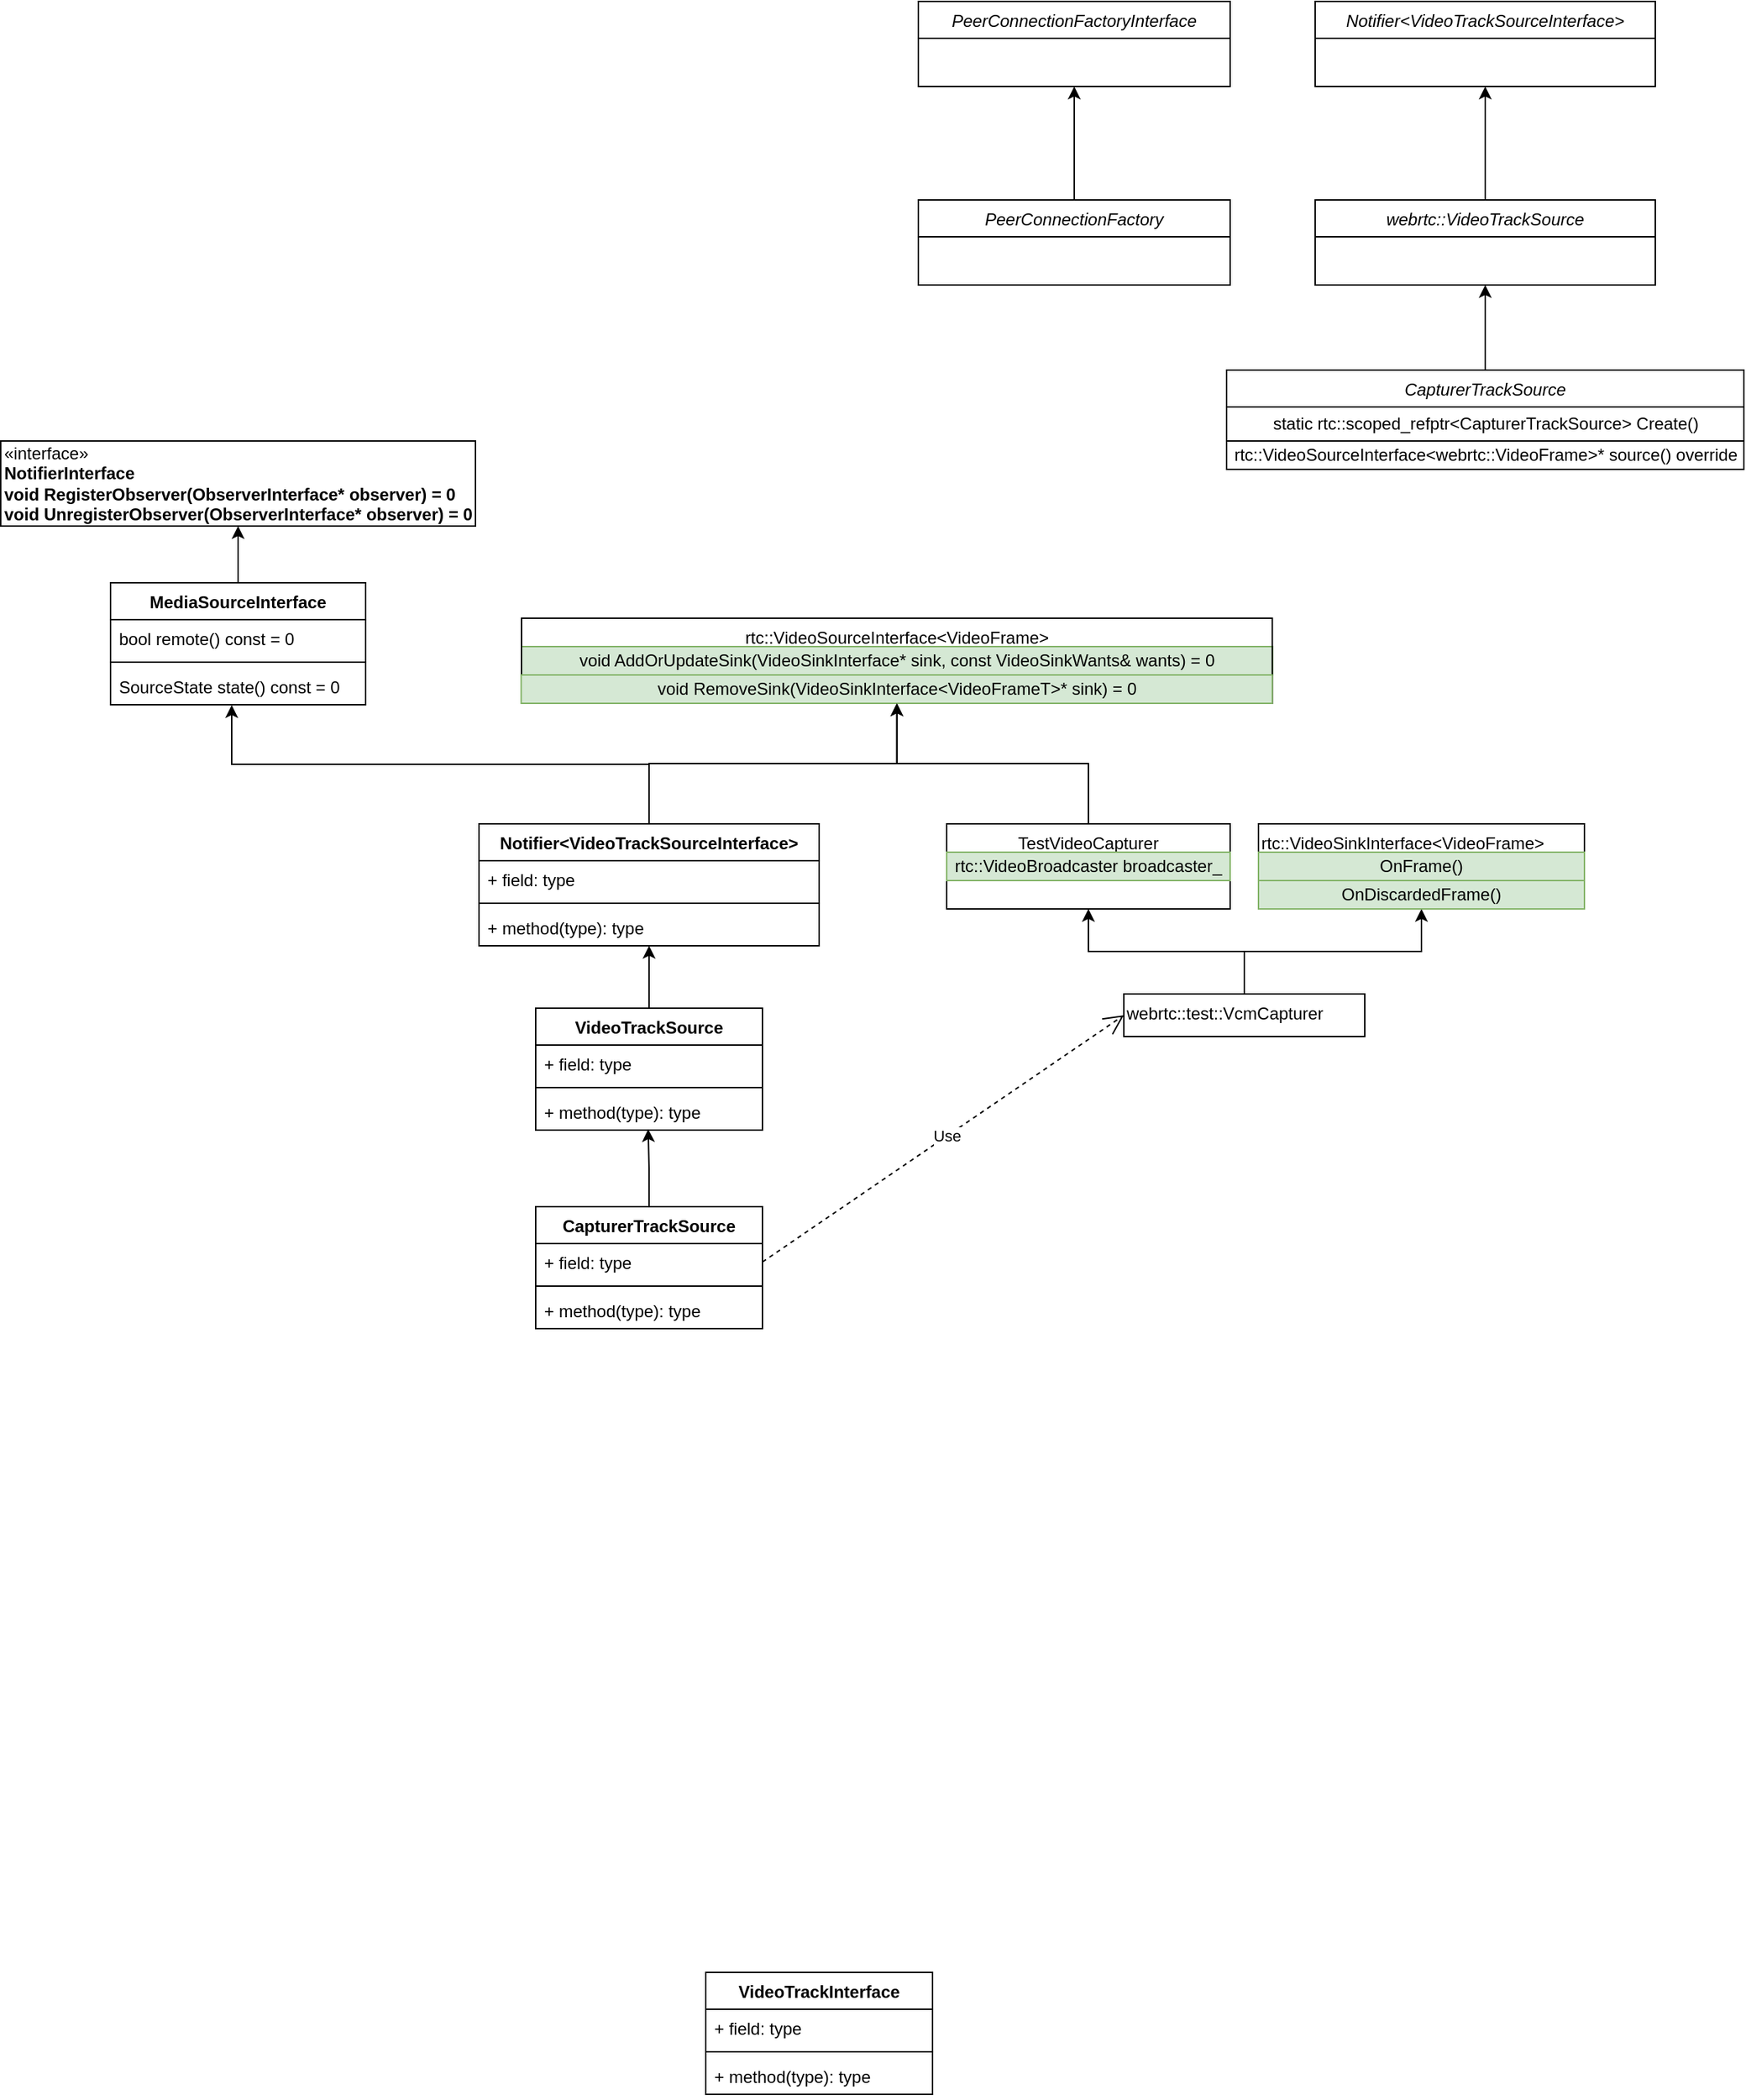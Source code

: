 <mxfile version="15.2.9" type="github">
  <diagram id="C5RBs43oDa-KdzZeNtuy" name="Page-1">
    <mxGraphModel dx="2249" dy="772" grid="1" gridSize="10" guides="1" tooltips="1" connect="1" arrows="1" fold="1" page="1" pageScale="1" pageWidth="827" pageHeight="1169" math="0" shadow="0">
      <root>
        <mxCell id="WIyWlLk6GJQsqaUBKTNV-0" />
        <mxCell id="WIyWlLk6GJQsqaUBKTNV-1" parent="WIyWlLk6GJQsqaUBKTNV-0" />
        <mxCell id="zkfFHV4jXpPFQw0GAbJ--0" value="PeerConnectionFactoryInterface" style="swimlane;fontStyle=2;align=center;verticalAlign=top;childLayout=stackLayout;horizontal=1;startSize=26;horizontalStack=0;resizeParent=1;resizeLast=0;collapsible=1;marginBottom=0;rounded=0;shadow=0;strokeWidth=1;fillColor=default;strokeColor=default;fontColor=default;" parent="WIyWlLk6GJQsqaUBKTNV-1" vertex="1">
          <mxGeometry x="220" y="120" width="220" height="60" as="geometry">
            <mxRectangle x="230" y="140" width="160" height="26" as="alternateBounds" />
          </mxGeometry>
        </mxCell>
        <mxCell id="JoFXOxbV63k-gSRTrEm3-1" style="edgeStyle=orthogonalEdgeStyle;rounded=0;orthogonalLoop=1;jettySize=auto;html=1;exitX=0.5;exitY=0;exitDx=0;exitDy=0;entryX=0.5;entryY=1;entryDx=0;entryDy=0;startSize=26;fillColor=default;strokeColor=default;fontColor=default;" parent="WIyWlLk6GJQsqaUBKTNV-1" source="JoFXOxbV63k-gSRTrEm3-0" target="zkfFHV4jXpPFQw0GAbJ--0" edge="1">
          <mxGeometry relative="1" as="geometry" />
        </mxCell>
        <mxCell id="JoFXOxbV63k-gSRTrEm3-0" value="PeerConnectionFactory" style="swimlane;fontStyle=2;align=center;verticalAlign=top;childLayout=stackLayout;horizontal=1;startSize=26;horizontalStack=0;resizeParent=1;resizeLast=0;collapsible=1;marginBottom=0;rounded=0;shadow=0;strokeWidth=1;fillColor=default;strokeColor=default;fontColor=default;" parent="WIyWlLk6GJQsqaUBKTNV-1" vertex="1">
          <mxGeometry x="220" y="260" width="220" height="60" as="geometry">
            <mxRectangle x="220" y="260" width="160" height="26" as="alternateBounds" />
          </mxGeometry>
        </mxCell>
        <mxCell id="p7KayZ5e3qQGaBq0iAXb-0" value="Notifier&lt;VideoTrackSourceInterface&gt;" style="swimlane;fontStyle=2;align=center;verticalAlign=top;childLayout=stackLayout;horizontal=1;startSize=26;horizontalStack=0;resizeParent=1;resizeLast=0;collapsible=1;marginBottom=0;rounded=0;shadow=0;strokeWidth=1;fillColor=default;strokeColor=default;fontColor=default;" parent="WIyWlLk6GJQsqaUBKTNV-1" vertex="1">
          <mxGeometry x="500" y="120" width="240" height="60" as="geometry">
            <mxRectangle x="230" y="140" width="160" height="26" as="alternateBounds" />
          </mxGeometry>
        </mxCell>
        <mxCell id="p7KayZ5e3qQGaBq0iAXb-1" style="edgeStyle=orthogonalEdgeStyle;rounded=0;orthogonalLoop=1;jettySize=auto;html=1;exitX=0.5;exitY=0;exitDx=0;exitDy=0;entryX=0.5;entryY=1;entryDx=0;entryDy=0;startSize=26;fillColor=default;strokeColor=default;fontColor=default;" parent="WIyWlLk6GJQsqaUBKTNV-1" source="p7KayZ5e3qQGaBq0iAXb-2" target="p7KayZ5e3qQGaBq0iAXb-0" edge="1">
          <mxGeometry relative="1" as="geometry" />
        </mxCell>
        <mxCell id="p7KayZ5e3qQGaBq0iAXb-2" value="webrtc::VideoTrackSource" style="swimlane;fontStyle=2;align=center;verticalAlign=top;childLayout=stackLayout;horizontal=1;startSize=26;horizontalStack=0;resizeParent=1;resizeLast=0;collapsible=1;marginBottom=0;rounded=0;shadow=0;strokeWidth=1;fillColor=default;strokeColor=default;fontColor=default;" parent="WIyWlLk6GJQsqaUBKTNV-1" vertex="1">
          <mxGeometry x="500" y="260" width="240" height="60" as="geometry">
            <mxRectangle x="230" y="140" width="160" height="26" as="alternateBounds" />
          </mxGeometry>
        </mxCell>
        <mxCell id="p7KayZ5e3qQGaBq0iAXb-4" style="edgeStyle=orthogonalEdgeStyle;rounded=0;orthogonalLoop=1;jettySize=auto;html=1;exitX=0.5;exitY=0;exitDx=0;exitDy=0;entryX=0.5;entryY=1;entryDx=0;entryDy=0;fontColor=default;strokeColor=default;fillColor=default;" parent="WIyWlLk6GJQsqaUBKTNV-1" source="p7KayZ5e3qQGaBq0iAXb-3" target="p7KayZ5e3qQGaBq0iAXb-2" edge="1">
          <mxGeometry relative="1" as="geometry" />
        </mxCell>
        <mxCell id="p7KayZ5e3qQGaBq0iAXb-3" value="CapturerTrackSource" style="swimlane;fontStyle=2;align=center;verticalAlign=top;childLayout=stackLayout;horizontal=1;startSize=26;horizontalStack=0;resizeParent=1;resizeLast=0;collapsible=1;marginBottom=0;rounded=0;shadow=0;strokeWidth=1;fillColor=default;strokeColor=default;fontColor=default;" parent="WIyWlLk6GJQsqaUBKTNV-1" vertex="1">
          <mxGeometry x="437.5" y="380" width="365" height="70" as="geometry">
            <mxRectangle x="230" y="140" width="160" height="26" as="alternateBounds" />
          </mxGeometry>
        </mxCell>
        <mxCell id="p7KayZ5e3qQGaBq0iAXb-7" value="static rtc::scoped_refptr&amp;lt;CapturerTrackSource&amp;gt; Create()" style="rounded=0;whiteSpace=wrap;html=1;fontColor=default;strokeColor=default;fillColor=default;" parent="p7KayZ5e3qQGaBq0iAXb-3" vertex="1">
          <mxGeometry y="26" width="365" height="24" as="geometry" />
        </mxCell>
        <mxCell id="dP86Xrbdf1AUeSo-aDk7-17" value="rtc::VideoSourceInterface&amp;lt;webrtc::VideoFrame&amp;gt;* source() override" style="text;html=1;align=center;verticalAlign=middle;resizable=0;points=[];autosize=1;strokeColor=none;fillColor=none;" vertex="1" parent="p7KayZ5e3qQGaBq0iAXb-3">
          <mxGeometry y="50" width="365" height="20" as="geometry" />
        </mxCell>
        <mxCell id="p7KayZ5e3qQGaBq0iAXb-16" style="edgeStyle=orthogonalEdgeStyle;rounded=0;orthogonalLoop=1;jettySize=auto;html=1;exitX=0.5;exitY=0;exitDx=0;exitDy=0;fontColor=default;strokeColor=default;fillColor=default;" parent="WIyWlLk6GJQsqaUBKTNV-1" source="p7KayZ5e3qQGaBq0iAXb-13" target="p7KayZ5e3qQGaBq0iAXb-14" edge="1">
          <mxGeometry relative="1" as="geometry" />
        </mxCell>
        <mxCell id="p7KayZ5e3qQGaBq0iAXb-17" style="edgeStyle=orthogonalEdgeStyle;rounded=0;orthogonalLoop=1;jettySize=auto;html=1;exitX=0.5;exitY=0;exitDx=0;exitDy=0;entryX=0.5;entryY=1;entryDx=0;entryDy=0;fontColor=default;strokeColor=default;fillColor=default;" parent="WIyWlLk6GJQsqaUBKTNV-1" source="p7KayZ5e3qQGaBq0iAXb-13" target="p7KayZ5e3qQGaBq0iAXb-15" edge="1">
          <mxGeometry relative="1" as="geometry" />
        </mxCell>
        <mxCell id="p7KayZ5e3qQGaBq0iAXb-13" value="webrtc::test::VcmCapturer" style="text;whiteSpace=wrap;html=1;fontColor=default;strokeColor=default;" parent="WIyWlLk6GJQsqaUBKTNV-1" vertex="1">
          <mxGeometry x="365" y="820" width="170" height="30" as="geometry" />
        </mxCell>
        <mxCell id="dP86Xrbdf1AUeSo-aDk7-6" value="" style="edgeStyle=orthogonalEdgeStyle;rounded=0;orthogonalLoop=1;jettySize=auto;html=1;jumpStyle=none;" edge="1" parent="WIyWlLk6GJQsqaUBKTNV-1" source="p7KayZ5e3qQGaBq0iAXb-14" target="dP86Xrbdf1AUeSo-aDk7-5">
          <mxGeometry relative="1" as="geometry" />
        </mxCell>
        <mxCell id="p7KayZ5e3qQGaBq0iAXb-14" value="TestVideoCapturer" style="text;whiteSpace=wrap;html=1;fontColor=default;strokeColor=default;align=center;" parent="WIyWlLk6GJQsqaUBKTNV-1" vertex="1">
          <mxGeometry x="240" y="700" width="200" height="60" as="geometry" />
        </mxCell>
        <mxCell id="p7KayZ5e3qQGaBq0iAXb-15" value="rtc::VideoSinkInterface&amp;lt;VideoFrame&amp;gt;" style="text;whiteSpace=wrap;html=1;fontColor=default;strokeColor=default;align=left;" parent="WIyWlLk6GJQsqaUBKTNV-1" vertex="1">
          <mxGeometry x="460" y="700" width="230" height="60" as="geometry" />
        </mxCell>
        <mxCell id="dP86Xrbdf1AUeSo-aDk7-1" value="rtc::VideoBroadcaster broadcaster_" style="text;html=1;strokeColor=#82b366;fillColor=#d5e8d4;align=center;verticalAlign=middle;whiteSpace=wrap;rounded=0;" vertex="1" parent="WIyWlLk6GJQsqaUBKTNV-1">
          <mxGeometry x="240" y="720" width="200" height="20" as="geometry" />
        </mxCell>
        <mxCell id="dP86Xrbdf1AUeSo-aDk7-2" value="&lt;div style=&quot;text-align: left&quot;&gt;&lt;span&gt;OnFrame()&lt;/span&gt;&lt;/div&gt;" style="text;html=1;strokeColor=#82b366;fillColor=#d5e8d4;align=center;verticalAlign=middle;whiteSpace=wrap;rounded=0;" vertex="1" parent="WIyWlLk6GJQsqaUBKTNV-1">
          <mxGeometry x="460" y="720" width="230" height="20" as="geometry" />
        </mxCell>
        <mxCell id="dP86Xrbdf1AUeSo-aDk7-4" value="&lt;div style=&quot;text-align: left&quot;&gt;&lt;span&gt;&lt;font face=&quot;helvetica&quot;&gt;OnDiscardedFrame()&lt;/font&gt;&lt;/span&gt;&lt;/div&gt;" style="text;html=1;strokeColor=#82b366;fillColor=#d5e8d4;align=center;verticalAlign=middle;whiteSpace=wrap;rounded=0;" vertex="1" parent="WIyWlLk6GJQsqaUBKTNV-1">
          <mxGeometry x="460" y="740" width="230" height="20" as="geometry" />
        </mxCell>
        <mxCell id="dP86Xrbdf1AUeSo-aDk7-10" value="" style="group" vertex="1" connectable="0" parent="WIyWlLk6GJQsqaUBKTNV-1">
          <mxGeometry x="-60" y="555" width="540" height="60" as="geometry" />
        </mxCell>
        <mxCell id="dP86Xrbdf1AUeSo-aDk7-9" value="void AddOrUpdateSink(VideoSinkInterface* sink, const VideoSinkWants&amp;amp; wants) = 0" style="text;html=1;strokeColor=#82b366;fillColor=#d5e8d4;align=center;verticalAlign=middle;whiteSpace=wrap;rounded=0;" vertex="1" parent="dP86Xrbdf1AUeSo-aDk7-10">
          <mxGeometry y="20" width="530" height="20" as="geometry" />
        </mxCell>
        <mxCell id="dP86Xrbdf1AUeSo-aDk7-12" value="void RemoveSink(VideoSinkInterface&amp;lt;VideoFrameT&amp;gt;* sink) = 0" style="text;html=1;strokeColor=none;fillColor=none;align=center;verticalAlign=middle;whiteSpace=wrap;rounded=0;" vertex="1" parent="dP86Xrbdf1AUeSo-aDk7-10">
          <mxGeometry x="-0.25" y="40" width="540.25" height="20" as="geometry" />
        </mxCell>
        <mxCell id="dP86Xrbdf1AUeSo-aDk7-14" value="" style="group" vertex="1" connectable="0" parent="dP86Xrbdf1AUeSo-aDk7-10">
          <mxGeometry x="-0.25" width="540.25" height="60" as="geometry" />
        </mxCell>
        <mxCell id="dP86Xrbdf1AUeSo-aDk7-5" value="rtc::VideoSourceInterface&amp;lt;VideoFrame&amp;gt;" style="text;whiteSpace=wrap;html=1;fontColor=default;strokeColor=default;align=center;" vertex="1" parent="dP86Xrbdf1AUeSo-aDk7-14">
          <mxGeometry x="0.25" width="529.75" height="60" as="geometry" />
        </mxCell>
        <mxCell id="dP86Xrbdf1AUeSo-aDk7-13" value="void RemoveSink(VideoSinkInterface&amp;lt;VideoFrameT&amp;gt;* sink) = 0" style="text;html=1;strokeColor=#82b366;fillColor=#d5e8d4;align=center;verticalAlign=middle;whiteSpace=wrap;rounded=0;" vertex="1" parent="dP86Xrbdf1AUeSo-aDk7-14">
          <mxGeometry y="40" width="530" height="20" as="geometry" />
        </mxCell>
        <mxCell id="dP86Xrbdf1AUeSo-aDk7-22" value="" style="edgeStyle=orthogonalEdgeStyle;rounded=0;jumpStyle=none;orthogonalLoop=1;jettySize=auto;html=1;" edge="1" parent="WIyWlLk6GJQsqaUBKTNV-1" source="dP86Xrbdf1AUeSo-aDk7-18" target="dP86Xrbdf1AUeSo-aDk7-13">
          <mxGeometry relative="1" as="geometry" />
        </mxCell>
        <mxCell id="dP86Xrbdf1AUeSo-aDk7-28" style="edgeStyle=orthogonalEdgeStyle;rounded=0;jumpStyle=none;orthogonalLoop=1;jettySize=auto;html=1;entryX=0.475;entryY=1.011;entryDx=0;entryDy=0;entryPerimeter=0;" edge="1" parent="WIyWlLk6GJQsqaUBKTNV-1" source="dP86Xrbdf1AUeSo-aDk7-18" target="dP86Xrbdf1AUeSo-aDk7-26">
          <mxGeometry relative="1" as="geometry">
            <mxPoint x="-220" y="660" as="targetPoint" />
          </mxGeometry>
        </mxCell>
        <mxCell id="dP86Xrbdf1AUeSo-aDk7-18" value="Notifier&lt;VideoTrackSourceInterface&gt;" style="swimlane;fontStyle=1;align=center;verticalAlign=top;childLayout=stackLayout;horizontal=1;startSize=26;horizontalStack=0;resizeParent=1;resizeParentMax=0;resizeLast=0;collapsible=1;marginBottom=0;" vertex="1" parent="WIyWlLk6GJQsqaUBKTNV-1">
          <mxGeometry x="-90" y="700" width="240" height="86" as="geometry" />
        </mxCell>
        <mxCell id="dP86Xrbdf1AUeSo-aDk7-19" value="+ field: type" style="text;strokeColor=none;fillColor=none;align=left;verticalAlign=top;spacingLeft=4;spacingRight=4;overflow=hidden;rotatable=0;points=[[0,0.5],[1,0.5]];portConstraint=eastwest;" vertex="1" parent="dP86Xrbdf1AUeSo-aDk7-18">
          <mxGeometry y="26" width="240" height="26" as="geometry" />
        </mxCell>
        <mxCell id="dP86Xrbdf1AUeSo-aDk7-20" value="" style="line;strokeWidth=1;fillColor=none;align=left;verticalAlign=middle;spacingTop=-1;spacingLeft=3;spacingRight=3;rotatable=0;labelPosition=right;points=[];portConstraint=eastwest;" vertex="1" parent="dP86Xrbdf1AUeSo-aDk7-18">
          <mxGeometry y="52" width="240" height="8" as="geometry" />
        </mxCell>
        <mxCell id="dP86Xrbdf1AUeSo-aDk7-21" value="+ method(type): type" style="text;strokeColor=none;fillColor=none;align=left;verticalAlign=top;spacingLeft=4;spacingRight=4;overflow=hidden;rotatable=0;points=[[0,0.5],[1,0.5]];portConstraint=eastwest;" vertex="1" parent="dP86Xrbdf1AUeSo-aDk7-18">
          <mxGeometry y="60" width="240" height="26" as="geometry" />
        </mxCell>
        <mxCell id="dP86Xrbdf1AUeSo-aDk7-31" value="" style="edgeStyle=orthogonalEdgeStyle;rounded=0;jumpStyle=none;orthogonalLoop=1;jettySize=auto;html=1;" edge="1" parent="WIyWlLk6GJQsqaUBKTNV-1" source="dP86Xrbdf1AUeSo-aDk7-23" target="dP86Xrbdf1AUeSo-aDk7-30">
          <mxGeometry relative="1" as="geometry" />
        </mxCell>
        <mxCell id="dP86Xrbdf1AUeSo-aDk7-23" value="MediaSourceInterface" style="swimlane;fontStyle=1;align=center;verticalAlign=top;childLayout=stackLayout;horizontal=1;startSize=26;horizontalStack=0;resizeParent=1;resizeParentMax=0;resizeLast=0;collapsible=1;marginBottom=0;" vertex="1" parent="WIyWlLk6GJQsqaUBKTNV-1">
          <mxGeometry x="-350" y="530" width="180" height="86" as="geometry" />
        </mxCell>
        <mxCell id="dP86Xrbdf1AUeSo-aDk7-24" value="bool remote() const = 0" style="text;strokeColor=none;fillColor=none;align=left;verticalAlign=top;spacingLeft=4;spacingRight=4;overflow=hidden;rotatable=0;points=[[0,0.5],[1,0.5]];portConstraint=eastwest;" vertex="1" parent="dP86Xrbdf1AUeSo-aDk7-23">
          <mxGeometry y="26" width="180" height="26" as="geometry" />
        </mxCell>
        <mxCell id="dP86Xrbdf1AUeSo-aDk7-25" value="" style="line;strokeWidth=1;fillColor=none;align=left;verticalAlign=middle;spacingTop=-1;spacingLeft=3;spacingRight=3;rotatable=0;labelPosition=right;points=[];portConstraint=eastwest;" vertex="1" parent="dP86Xrbdf1AUeSo-aDk7-23">
          <mxGeometry y="52" width="180" height="8" as="geometry" />
        </mxCell>
        <mxCell id="dP86Xrbdf1AUeSo-aDk7-26" value="SourceState state() const = 0" style="text;strokeColor=none;fillColor=none;align=left;verticalAlign=top;spacingLeft=4;spacingRight=4;overflow=hidden;rotatable=0;points=[[0,0.5],[1,0.5]];portConstraint=eastwest;" vertex="1" parent="dP86Xrbdf1AUeSo-aDk7-23">
          <mxGeometry y="60" width="180" height="26" as="geometry" />
        </mxCell>
        <mxCell id="dP86Xrbdf1AUeSo-aDk7-30" value="«interface»&lt;br&gt;&lt;b&gt;NotifierInterface&lt;/b&gt;&lt;br&gt;&lt;b&gt;void RegisterObserver(ObserverInterface* observer) = 0&lt;/b&gt;&lt;br&gt;&lt;b&gt;void UnregisterObserver(ObserverInterface* observer) = 0&lt;/b&gt;" style="html=1;align=left;" vertex="1" parent="WIyWlLk6GJQsqaUBKTNV-1">
          <mxGeometry x="-427.5" y="430" width="335" height="60" as="geometry" />
        </mxCell>
        <mxCell id="dP86Xrbdf1AUeSo-aDk7-37" style="edgeStyle=orthogonalEdgeStyle;rounded=0;jumpStyle=none;orthogonalLoop=1;jettySize=auto;html=1;entryX=0.5;entryY=1;entryDx=0;entryDy=0;" edge="1" parent="WIyWlLk6GJQsqaUBKTNV-1" source="dP86Xrbdf1AUeSo-aDk7-32" target="dP86Xrbdf1AUeSo-aDk7-18">
          <mxGeometry relative="1" as="geometry">
            <mxPoint x="30" y="790" as="targetPoint" />
          </mxGeometry>
        </mxCell>
        <mxCell id="dP86Xrbdf1AUeSo-aDk7-32" value="VideoTrackSource" style="swimlane;fontStyle=1;align=center;verticalAlign=top;childLayout=stackLayout;horizontal=1;startSize=26;horizontalStack=0;resizeParent=1;resizeParentMax=0;resizeLast=0;collapsible=1;marginBottom=0;" vertex="1" parent="WIyWlLk6GJQsqaUBKTNV-1">
          <mxGeometry x="-50" y="830" width="160" height="86" as="geometry" />
        </mxCell>
        <mxCell id="dP86Xrbdf1AUeSo-aDk7-33" value="+ field: type" style="text;strokeColor=none;fillColor=none;align=left;verticalAlign=top;spacingLeft=4;spacingRight=4;overflow=hidden;rotatable=0;points=[[0,0.5],[1,0.5]];portConstraint=eastwest;" vertex="1" parent="dP86Xrbdf1AUeSo-aDk7-32">
          <mxGeometry y="26" width="160" height="26" as="geometry" />
        </mxCell>
        <mxCell id="dP86Xrbdf1AUeSo-aDk7-34" value="" style="line;strokeWidth=1;fillColor=none;align=left;verticalAlign=middle;spacingTop=-1;spacingLeft=3;spacingRight=3;rotatable=0;labelPosition=right;points=[];portConstraint=eastwest;" vertex="1" parent="dP86Xrbdf1AUeSo-aDk7-32">
          <mxGeometry y="52" width="160" height="8" as="geometry" />
        </mxCell>
        <mxCell id="dP86Xrbdf1AUeSo-aDk7-35" value="+ method(type): type" style="text;strokeColor=none;fillColor=none;align=left;verticalAlign=top;spacingLeft=4;spacingRight=4;overflow=hidden;rotatable=0;points=[[0,0.5],[1,0.5]];portConstraint=eastwest;" vertex="1" parent="dP86Xrbdf1AUeSo-aDk7-32">
          <mxGeometry y="60" width="160" height="26" as="geometry" />
        </mxCell>
        <mxCell id="dP86Xrbdf1AUeSo-aDk7-42" value="" style="edgeStyle=orthogonalEdgeStyle;rounded=0;jumpStyle=none;orthogonalLoop=1;jettySize=auto;html=1;entryX=0.496;entryY=0.974;entryDx=0;entryDy=0;entryPerimeter=0;" edge="1" parent="WIyWlLk6GJQsqaUBKTNV-1" source="dP86Xrbdf1AUeSo-aDk7-38" target="dP86Xrbdf1AUeSo-aDk7-35">
          <mxGeometry relative="1" as="geometry">
            <mxPoint x="30" y="910" as="targetPoint" />
          </mxGeometry>
        </mxCell>
        <mxCell id="dP86Xrbdf1AUeSo-aDk7-38" value="CapturerTrackSource" style="swimlane;fontStyle=1;align=center;verticalAlign=top;childLayout=stackLayout;horizontal=1;startSize=26;horizontalStack=0;resizeParent=1;resizeParentMax=0;resizeLast=0;collapsible=1;marginBottom=0;" vertex="1" parent="WIyWlLk6GJQsqaUBKTNV-1">
          <mxGeometry x="-50" y="970" width="160" height="86" as="geometry" />
        </mxCell>
        <mxCell id="dP86Xrbdf1AUeSo-aDk7-39" value="+ field: type" style="text;strokeColor=none;fillColor=none;align=left;verticalAlign=top;spacingLeft=4;spacingRight=4;overflow=hidden;rotatable=0;points=[[0,0.5],[1,0.5]];portConstraint=eastwest;" vertex="1" parent="dP86Xrbdf1AUeSo-aDk7-38">
          <mxGeometry y="26" width="160" height="26" as="geometry" />
        </mxCell>
        <mxCell id="dP86Xrbdf1AUeSo-aDk7-40" value="" style="line;strokeWidth=1;fillColor=none;align=left;verticalAlign=middle;spacingTop=-1;spacingLeft=3;spacingRight=3;rotatable=0;labelPosition=right;points=[];portConstraint=eastwest;" vertex="1" parent="dP86Xrbdf1AUeSo-aDk7-38">
          <mxGeometry y="52" width="160" height="8" as="geometry" />
        </mxCell>
        <mxCell id="dP86Xrbdf1AUeSo-aDk7-41" value="+ method(type): type" style="text;strokeColor=none;fillColor=none;align=left;verticalAlign=top;spacingLeft=4;spacingRight=4;overflow=hidden;rotatable=0;points=[[0,0.5],[1,0.5]];portConstraint=eastwest;" vertex="1" parent="dP86Xrbdf1AUeSo-aDk7-38">
          <mxGeometry y="60" width="160" height="26" as="geometry" />
        </mxCell>
        <mxCell id="dP86Xrbdf1AUeSo-aDk7-44" value="Use" style="endArrow=open;endSize=12;dashed=1;html=1;exitX=1;exitY=0.5;exitDx=0;exitDy=0;entryX=0;entryY=0.5;entryDx=0;entryDy=0;" edge="1" parent="WIyWlLk6GJQsqaUBKTNV-1" source="dP86Xrbdf1AUeSo-aDk7-39" target="p7KayZ5e3qQGaBq0iAXb-13">
          <mxGeometry x="0.021" width="160" relative="1" as="geometry">
            <mxPoint x="50" y="850" as="sourcePoint" />
            <mxPoint x="210" y="850" as="targetPoint" />
            <mxPoint as="offset" />
          </mxGeometry>
        </mxCell>
        <mxCell id="dP86Xrbdf1AUeSo-aDk7-45" value="VideoTrackInterface" style="swimlane;fontStyle=1;align=center;verticalAlign=top;childLayout=stackLayout;horizontal=1;startSize=26;horizontalStack=0;resizeParent=1;resizeParentMax=0;resizeLast=0;collapsible=1;marginBottom=0;" vertex="1" parent="WIyWlLk6GJQsqaUBKTNV-1">
          <mxGeometry x="70" y="1510" width="160" height="86" as="geometry" />
        </mxCell>
        <mxCell id="dP86Xrbdf1AUeSo-aDk7-46" value="+ field: type" style="text;strokeColor=none;fillColor=none;align=left;verticalAlign=top;spacingLeft=4;spacingRight=4;overflow=hidden;rotatable=0;points=[[0,0.5],[1,0.5]];portConstraint=eastwest;" vertex="1" parent="dP86Xrbdf1AUeSo-aDk7-45">
          <mxGeometry y="26" width="160" height="26" as="geometry" />
        </mxCell>
        <mxCell id="dP86Xrbdf1AUeSo-aDk7-47" value="" style="line;strokeWidth=1;fillColor=none;align=left;verticalAlign=middle;spacingTop=-1;spacingLeft=3;spacingRight=3;rotatable=0;labelPosition=right;points=[];portConstraint=eastwest;" vertex="1" parent="dP86Xrbdf1AUeSo-aDk7-45">
          <mxGeometry y="52" width="160" height="8" as="geometry" />
        </mxCell>
        <mxCell id="dP86Xrbdf1AUeSo-aDk7-48" value="+ method(type): type" style="text;strokeColor=none;fillColor=none;align=left;verticalAlign=top;spacingLeft=4;spacingRight=4;overflow=hidden;rotatable=0;points=[[0,0.5],[1,0.5]];portConstraint=eastwest;" vertex="1" parent="dP86Xrbdf1AUeSo-aDk7-45">
          <mxGeometry y="60" width="160" height="26" as="geometry" />
        </mxCell>
      </root>
    </mxGraphModel>
  </diagram>
</mxfile>

